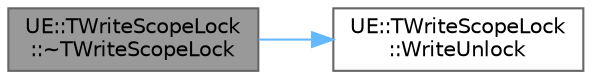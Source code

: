 digraph "UE::TWriteScopeLock::~TWriteScopeLock"
{
 // INTERACTIVE_SVG=YES
 // LATEX_PDF_SIZE
  bgcolor="transparent";
  edge [fontname=Helvetica,fontsize=10,labelfontname=Helvetica,labelfontsize=10];
  node [fontname=Helvetica,fontsize=10,shape=box,height=0.2,width=0.4];
  rankdir="LR";
  Node1 [id="Node000001",label="UE::TWriteScopeLock\l::~TWriteScopeLock",height=0.2,width=0.4,color="gray40", fillcolor="grey60", style="filled", fontcolor="black",tooltip=" "];
  Node1 -> Node2 [id="edge1_Node000001_Node000002",color="steelblue1",style="solid",tooltip=" "];
  Node2 [id="Node000002",label="UE::TWriteScopeLock\l::WriteUnlock",height=0.2,width=0.4,color="grey40", fillcolor="white", style="filled",URL="$df/d49/classUE_1_1TWriteScopeLock.html#a5c88d2f96589770e51f58ad9a10c00eb",tooltip=" "];
}
